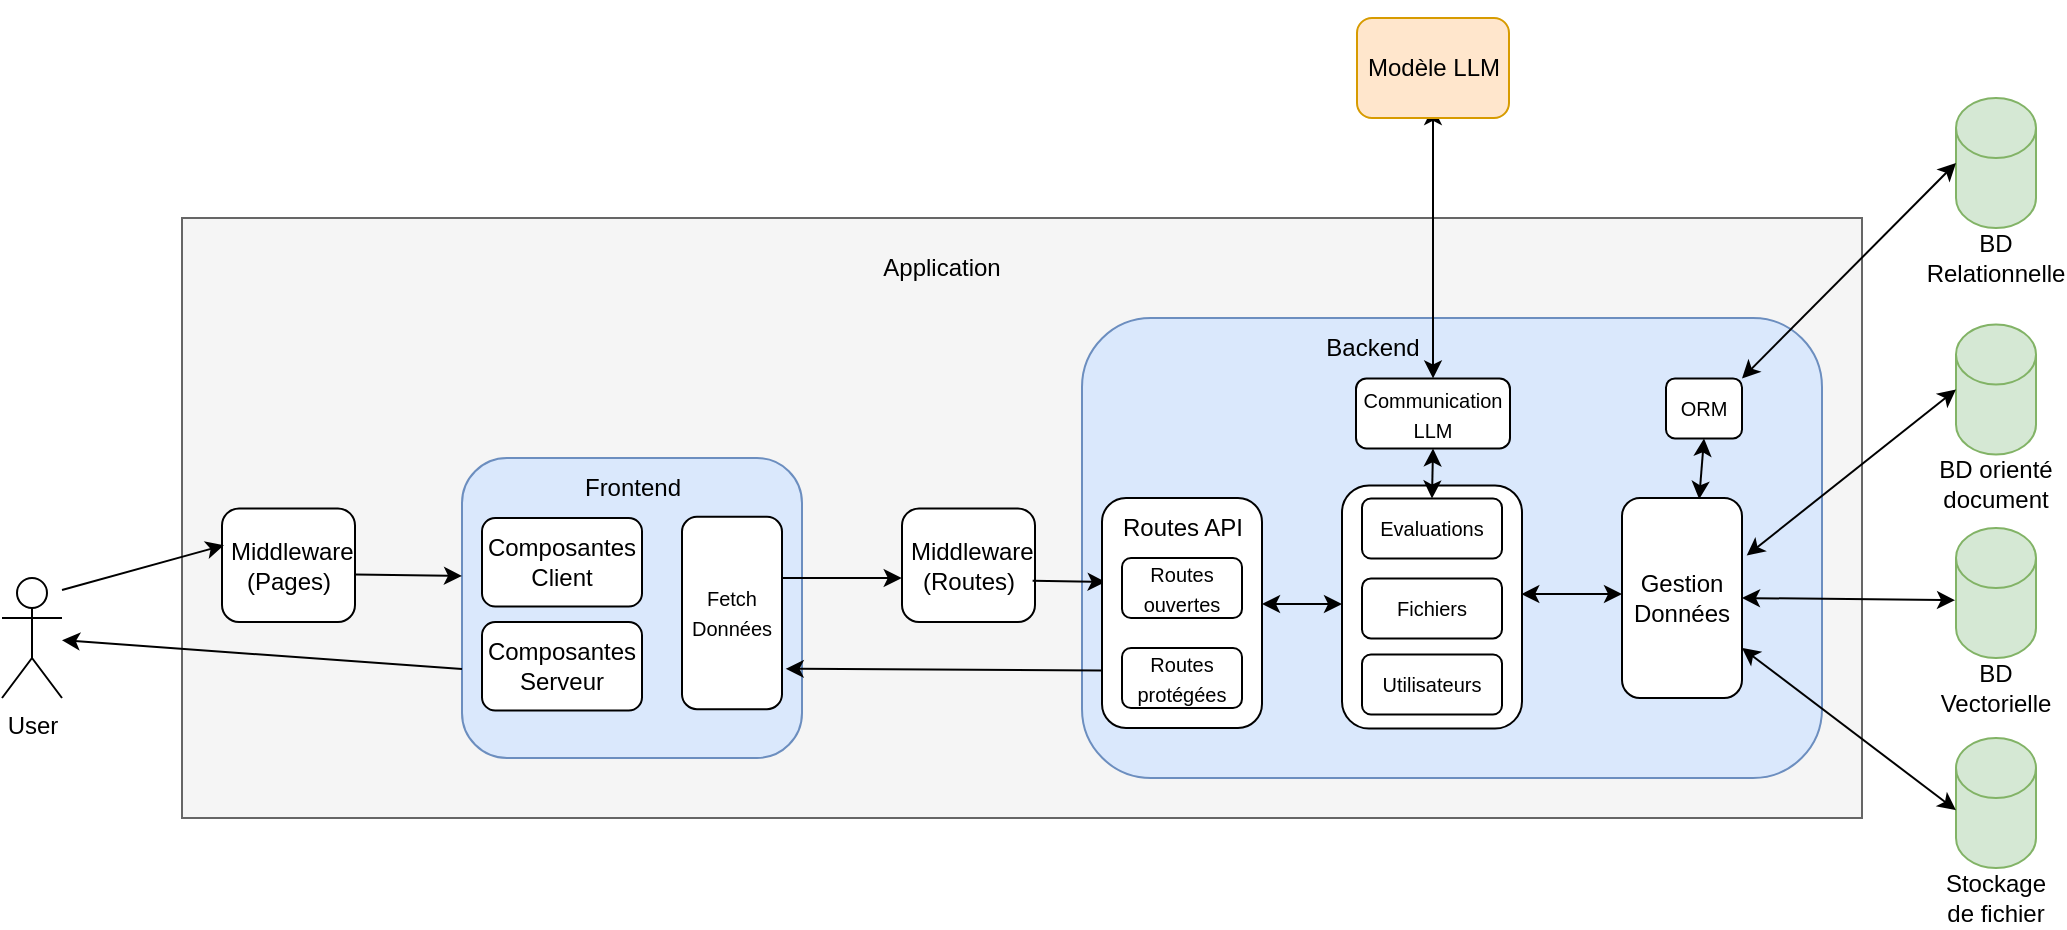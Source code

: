 <mxfile version="27.0.6">
  <diagram name="Page-1" id="ti7PYnRC7p32TIRqONsh">
    <mxGraphModel dx="1183" dy="819" grid="1" gridSize="10" guides="1" tooltips="1" connect="1" arrows="1" fold="1" page="1" pageScale="1" pageWidth="827" pageHeight="1169" math="0" shadow="0">
      <root>
        <mxCell id="0" />
        <mxCell id="1" parent="0" />
        <mxCell id="XuUgXNHsram6Ow0oYu2R-1" value="" style="rounded=0;whiteSpace=wrap;html=1;fillColor=#f5f5f5;fontColor=#333333;strokeColor=#666666;" parent="1" vertex="1">
          <mxGeometry x="90" y="360" width="840" height="300" as="geometry" />
        </mxCell>
        <mxCell id="XuUgXNHsram6Ow0oYu2R-2" value="" style="rounded=1;whiteSpace=wrap;html=1;fillColor=#dae8fc;strokeColor=#6c8ebf;" parent="1" vertex="1">
          <mxGeometry x="230" y="480" width="170" height="150" as="geometry" />
        </mxCell>
        <mxCell id="XuUgXNHsram6Ow0oYu2R-3" value="" style="rounded=1;whiteSpace=wrap;html=1;fillColor=#dae8fc;strokeColor=#6c8ebf;" parent="1" vertex="1">
          <mxGeometry x="540" y="410" width="370" height="230" as="geometry" />
        </mxCell>
        <mxCell id="XuUgXNHsram6Ow0oYu2R-5" value="User" style="shape=umlActor;verticalLabelPosition=bottom;verticalAlign=top;html=1;outlineConnect=0;" parent="1" vertex="1">
          <mxGeometry y="540" width="30" height="60" as="geometry" />
        </mxCell>
        <mxCell id="XuUgXNHsram6Ow0oYu2R-28" value="" style="endArrow=classic;startArrow=classic;html=1;rounded=0;exitX=0.5;exitY=0;exitDx=0;exitDy=0;entryX=0.5;entryY=0.889;entryDx=0;entryDy=0;entryPerimeter=0;" parent="1" edge="1" source="XuUgXNHsram6Ow0oYu2R-11">
          <mxGeometry width="50" height="50" relative="1" as="geometry">
            <mxPoint x="470" y="370" as="sourcePoint" />
            <mxPoint x="715" y="270.01" as="targetPoint" />
          </mxGeometry>
        </mxCell>
        <mxCell id="XuUgXNHsram6Ow0oYu2R-30" value="Application" style="text;html=1;align=center;verticalAlign=middle;whiteSpace=wrap;rounded=0;" parent="1" vertex="1">
          <mxGeometry x="440" y="370" width="60" height="30" as="geometry" />
        </mxCell>
        <mxCell id="Re2d467PKp6x-zbexQbz-20" value="" style="rounded=1;whiteSpace=wrap;html=1;fontSize=10;" vertex="1" parent="1">
          <mxGeometry x="670" y="493.7" width="90" height="121.55" as="geometry" />
        </mxCell>
        <mxCell id="Re2d467PKp6x-zbexQbz-5" value="Backend" style="text;html=1;align=center;verticalAlign=middle;resizable=0;points=[];autosize=1;strokeColor=none;fillColor=none;" vertex="1" parent="1">
          <mxGeometry x="650" y="410.19" width="70" height="30" as="geometry" />
        </mxCell>
        <mxCell id="Re2d467PKp6x-zbexQbz-39" value="Evaluations" style="rounded=1;whiteSpace=wrap;html=1;fontSize=10;" vertex="1" parent="1">
          <mxGeometry x="680" y="500.25" width="70" height="30" as="geometry" />
        </mxCell>
        <mxCell id="Re2d467PKp6x-zbexQbz-18" value="ORM" style="rounded=1;whiteSpace=wrap;html=1;fontSize=10;" vertex="1" parent="1">
          <mxGeometry x="832" y="440.19" width="38" height="30" as="geometry" />
        </mxCell>
        <mxCell id="Re2d467PKp6x-zbexQbz-21" value="Fichiers" style="rounded=1;whiteSpace=wrap;html=1;fontSize=10;" vertex="1" parent="1">
          <mxGeometry x="680" y="540.19" width="70" height="30" as="geometry" />
        </mxCell>
        <mxCell id="Re2d467PKp6x-zbexQbz-22" value="Utilisateurs" style="rounded=1;whiteSpace=wrap;html=1;fontSize=10;" vertex="1" parent="1">
          <mxGeometry x="680" y="578.25" width="70" height="30" as="geometry" />
        </mxCell>
        <mxCell id="Re2d467PKp6x-zbexQbz-24" value="&lt;font style=&quot;font-size: 10px;&quot;&gt;Communication LLM&lt;/font&gt;" style="rounded=1;whiteSpace=wrap;html=1;" vertex="1" parent="1">
          <mxGeometry x="677" y="440.19" width="77" height="35" as="geometry" />
        </mxCell>
        <mxCell id="Re2d467PKp6x-zbexQbz-26" value="Frontend" style="text;html=1;align=center;verticalAlign=middle;resizable=0;points=[];autosize=1;strokeColor=none;fillColor=none;" vertex="1" parent="1">
          <mxGeometry x="280" y="480" width="70" height="30" as="geometry" />
        </mxCell>
        <mxCell id="Re2d467PKp6x-zbexQbz-28" value="Composantes Client" style="rounded=1;whiteSpace=wrap;html=1;" vertex="1" parent="1">
          <mxGeometry x="240" y="510" width="80" height="44.25" as="geometry" />
        </mxCell>
        <mxCell id="Re2d467PKp6x-zbexQbz-30" value="Composantes Serveur" style="rounded=1;whiteSpace=wrap;html=1;" vertex="1" parent="1">
          <mxGeometry x="240" y="562" width="80" height="44.25" as="geometry" />
        </mxCell>
        <mxCell id="Re2d467PKp6x-zbexQbz-25" value="&amp;nbsp;Middleware (Routes)" style="rounded=1;whiteSpace=wrap;html=1;" vertex="1" parent="1">
          <mxGeometry x="450" y="505.19" width="66.5" height="56.81" as="geometry" />
        </mxCell>
        <mxCell id="Re2d467PKp6x-zbexQbz-43" value="" style="endArrow=classic;startArrow=classic;html=1;rounded=0;entryX=0.5;entryY=1;entryDx=0;entryDy=0;exitX=0.5;exitY=0;exitDx=0;exitDy=0;" edge="1" parent="1" source="Re2d467PKp6x-zbexQbz-39" target="Re2d467PKp6x-zbexQbz-24">
          <mxGeometry width="50" height="50" relative="1" as="geometry">
            <mxPoint x="491" y="566" as="sourcePoint" />
            <mxPoint x="558" y="565" as="targetPoint" />
          </mxGeometry>
        </mxCell>
        <mxCell id="Re2d467PKp6x-zbexQbz-50" value="&lt;font style=&quot;font-size: 10px;&quot;&gt;Fetch&lt;/font&gt;&lt;div&gt;&lt;font style=&quot;font-size: 10px;&quot;&gt;Données&lt;/font&gt;&lt;/div&gt;" style="rounded=1;whiteSpace=wrap;html=1;" vertex="1" parent="1">
          <mxGeometry x="340" y="509.41" width="50" height="96.17" as="geometry" />
        </mxCell>
        <mxCell id="Re2d467PKp6x-zbexQbz-52" value="" style="endArrow=classic;startArrow=classic;html=1;rounded=0;exitX=1;exitY=0.5;exitDx=0;exitDy=0;" edge="1" parent="1">
          <mxGeometry width="50" height="50" relative="1" as="geometry">
            <mxPoint x="630" y="552.97" as="sourcePoint" />
            <mxPoint x="670" y="553" as="targetPoint" />
          </mxGeometry>
        </mxCell>
        <mxCell id="XuUgXNHsram6Ow0oYu2R-23" value="" style="group" parent="1" vertex="1" connectable="0">
          <mxGeometry x="967" y="300" width="60" height="95" as="geometry" />
        </mxCell>
        <mxCell id="XuUgXNHsram6Ow0oYu2R-10" value="" style="shape=cylinder3;whiteSpace=wrap;html=1;boundedLbl=1;backgroundOutline=1;size=15;fillColor=#d5e8d4;strokeColor=#82b366;" parent="XuUgXNHsram6Ow0oYu2R-23" vertex="1">
          <mxGeometry x="10" width="40" height="65" as="geometry" />
        </mxCell>
        <mxCell id="XuUgXNHsram6Ow0oYu2R-17" value="BD Relationnelle" style="text;html=1;align=center;verticalAlign=middle;whiteSpace=wrap;rounded=0;" parent="XuUgXNHsram6Ow0oYu2R-23" vertex="1">
          <mxGeometry y="65" width="60" height="30" as="geometry" />
        </mxCell>
        <mxCell id="Re2d467PKp6x-zbexQbz-58" value="" style="endArrow=classic;startArrow=classic;html=1;rounded=0;exitX=1;exitY=0;exitDx=0;exitDy=0;entryX=0;entryY=0.5;entryDx=0;entryDy=0;entryPerimeter=0;" edge="1" parent="1" source="Re2d467PKp6x-zbexQbz-18" target="XuUgXNHsram6Ow0oYu2R-10">
          <mxGeometry width="50" height="50" relative="1" as="geometry">
            <mxPoint x="770" y="524.75" as="sourcePoint" />
            <mxPoint x="799" y="525" as="targetPoint" />
          </mxGeometry>
        </mxCell>
        <mxCell id="XuUgXNHsram6Ow0oYu2R-22" value="" style="group" parent="1" vertex="1" connectable="0">
          <mxGeometry x="967" y="413.25" width="60" height="95" as="geometry" />
        </mxCell>
        <mxCell id="XuUgXNHsram6Ow0oYu2R-7" value="" style="shape=cylinder3;whiteSpace=wrap;html=1;boundedLbl=1;backgroundOutline=1;size=15;fillColor=#d5e8d4;strokeColor=#82b366;" parent="XuUgXNHsram6Ow0oYu2R-22" vertex="1">
          <mxGeometry x="10" width="40" height="65" as="geometry" />
        </mxCell>
        <mxCell id="XuUgXNHsram6Ow0oYu2R-16" value="BD orienté document" style="text;html=1;align=center;verticalAlign=middle;whiteSpace=wrap;rounded=0;" parent="XuUgXNHsram6Ow0oYu2R-22" vertex="1">
          <mxGeometry y="65" width="60" height="30" as="geometry" />
        </mxCell>
        <mxCell id="pFP84A9N2W0L47sIT_ic-3" value="" style="group" parent="1" vertex="1" connectable="0">
          <mxGeometry x="967" y="515" width="60" height="95" as="geometry" />
        </mxCell>
        <mxCell id="pFP84A9N2W0L47sIT_ic-4" value="" style="shape=cylinder3;whiteSpace=wrap;html=1;boundedLbl=1;backgroundOutline=1;size=15;fillColor=#d5e8d4;strokeColor=#82b366;" parent="pFP84A9N2W0L47sIT_ic-3" vertex="1">
          <mxGeometry x="10" width="40" height="65" as="geometry" />
        </mxCell>
        <mxCell id="pFP84A9N2W0L47sIT_ic-5" value="BD Vectorielle" style="text;html=1;align=center;verticalAlign=middle;whiteSpace=wrap;rounded=0;" parent="pFP84A9N2W0L47sIT_ic-3" vertex="1">
          <mxGeometry y="65" width="60" height="30" as="geometry" />
        </mxCell>
        <mxCell id="XuUgXNHsram6Ow0oYu2R-24" value="" style="group" parent="1" vertex="1" connectable="0">
          <mxGeometry x="967" y="620" width="60" height="95" as="geometry" />
        </mxCell>
        <mxCell id="XuUgXNHsram6Ow0oYu2R-6" value="" style="shape=cylinder3;whiteSpace=wrap;html=1;boundedLbl=1;backgroundOutline=1;size=15;fillColor=#d5e8d4;strokeColor=#82b366;container=1;" parent="XuUgXNHsram6Ow0oYu2R-24" vertex="1">
          <mxGeometry x="10" width="40" height="65" as="geometry" />
        </mxCell>
        <mxCell id="XuUgXNHsram6Ow0oYu2R-18" value="Stockage de fichier" style="text;html=1;align=center;verticalAlign=middle;whiteSpace=wrap;rounded=0;" parent="XuUgXNHsram6Ow0oYu2R-24" vertex="1">
          <mxGeometry y="65" width="60" height="30" as="geometry" />
        </mxCell>
        <mxCell id="Re2d467PKp6x-zbexQbz-64" value="" style="endArrow=classic;startArrow=classic;html=1;rounded=0;exitX=0.996;exitY=0.447;exitDx=0;exitDy=0;exitPerimeter=0;" edge="1" parent="1" source="Re2d467PKp6x-zbexQbz-20">
          <mxGeometry width="50" height="50" relative="1" as="geometry">
            <mxPoint x="760" y="525" as="sourcePoint" />
            <mxPoint x="810" y="548" as="targetPoint" />
          </mxGeometry>
        </mxCell>
        <mxCell id="Re2d467PKp6x-zbexQbz-66" value="" style="endArrow=classic;startArrow=classic;html=1;rounded=0;exitX=0.5;exitY=0;exitDx=0;exitDy=0;entryX=0.5;entryY=0.889;entryDx=0;entryDy=0;entryPerimeter=0;" edge="1" parent="1" source="Re2d467PKp6x-zbexQbz-24" target="XuUgXNHsram6Ow0oYu2R-11">
          <mxGeometry width="50" height="50" relative="1" as="geometry">
            <mxPoint x="716" y="445" as="sourcePoint" />
            <mxPoint x="715" y="270.01" as="targetPoint" />
          </mxGeometry>
        </mxCell>
        <mxCell id="XuUgXNHsram6Ow0oYu2R-11" value="Modèle LLM" style="rounded=1;whiteSpace=wrap;html=1;fillColor=#ffe6cc;strokeColor=#d79b00;" parent="1" vertex="1">
          <mxGeometry x="677.5" y="260" width="76" height="50" as="geometry" />
        </mxCell>
        <mxCell id="Re2d467PKp6x-zbexQbz-71" value="" style="endArrow=classic;startArrow=classic;html=1;rounded=0;entryX=0;entryY=0.46;entryDx=0;entryDy=0;exitX=0.982;exitY=0.407;exitDx=0;exitDy=0;exitPerimeter=0;entryPerimeter=0;" edge="1" parent="1" target="Re2d467PKp6x-zbexQbz-67">
          <mxGeometry width="50" height="50" relative="1" as="geometry">
            <mxPoint x="166.5" y="550.94" as="sourcePoint" />
            <mxPoint x="230" y="549" as="targetPoint" />
          </mxGeometry>
        </mxCell>
        <mxCell id="Re2d467PKp6x-zbexQbz-67" value="&amp;nbsp;Middleware (Pages)" style="rounded=1;whiteSpace=wrap;html=1;" vertex="1" parent="1">
          <mxGeometry x="110" y="505.19" width="66.5" height="56.81" as="geometry" />
        </mxCell>
        <mxCell id="Re2d467PKp6x-zbexQbz-72" value="" style="endArrow=classic;html=1;rounded=0;entryX=-0.002;entryY=0.613;entryDx=0;entryDy=0;entryPerimeter=0;" edge="1" parent="1" target="Re2d467PKp6x-zbexQbz-25">
          <mxGeometry width="50" height="50" relative="1" as="geometry">
            <mxPoint x="390" y="540" as="sourcePoint" />
            <mxPoint x="440" y="490" as="targetPoint" />
          </mxGeometry>
        </mxCell>
        <mxCell id="Re2d467PKp6x-zbexQbz-73" value="" style="endArrow=classic;html=1;rounded=0;entryX=0.023;entryY=0.365;entryDx=0;entryDy=0;entryPerimeter=0;exitX=0.982;exitY=0.638;exitDx=0;exitDy=0;exitPerimeter=0;" edge="1" parent="1" source="Re2d467PKp6x-zbexQbz-25" target="Re2d467PKp6x-zbexQbz-4">
          <mxGeometry width="50" height="50" relative="1" as="geometry">
            <mxPoint x="400" y="550" as="sourcePoint" />
            <mxPoint x="460" y="550" as="targetPoint" />
          </mxGeometry>
        </mxCell>
        <mxCell id="Re2d467PKp6x-zbexQbz-74" value="" style="endArrow=classic;html=1;rounded=0;entryX=1.037;entryY=0.79;entryDx=0;entryDy=0;entryPerimeter=0;exitX=0;exitY=0.75;exitDx=0;exitDy=0;" edge="1" parent="1" source="Re2d467PKp6x-zbexQbz-4" target="Re2d467PKp6x-zbexQbz-50">
          <mxGeometry width="50" height="50" relative="1" as="geometry">
            <mxPoint x="400" y="550" as="sourcePoint" />
            <mxPoint x="460" y="550" as="targetPoint" />
          </mxGeometry>
        </mxCell>
        <mxCell id="Re2d467PKp6x-zbexQbz-77" value="" style="endArrow=classic;html=1;rounded=0;entryX=0.015;entryY=0.324;entryDx=0;entryDy=0;entryPerimeter=0;" edge="1" parent="1" target="Re2d467PKp6x-zbexQbz-67">
          <mxGeometry width="50" height="50" relative="1" as="geometry">
            <mxPoint x="30" y="546" as="sourcePoint" />
            <mxPoint x="90" y="540.19" as="targetPoint" />
          </mxGeometry>
        </mxCell>
        <mxCell id="Re2d467PKp6x-zbexQbz-78" value="" style="endArrow=classic;html=1;rounded=0;" edge="1" parent="1">
          <mxGeometry width="50" height="50" relative="1" as="geometry">
            <mxPoint x="176.5" y="538.19" as="sourcePoint" />
            <mxPoint x="230" y="539" as="targetPoint" />
          </mxGeometry>
        </mxCell>
        <mxCell id="Re2d467PKp6x-zbexQbz-79" value="" style="endArrow=classic;html=1;rounded=0;exitX=0;exitY=0.75;exitDx=0;exitDy=0;" edge="1" parent="1" target="XuUgXNHsram6Ow0oYu2R-5">
          <mxGeometry width="50" height="50" relative="1" as="geometry">
            <mxPoint x="230" y="585.5" as="sourcePoint" />
            <mxPoint x="40" y="580" as="targetPoint" />
          </mxGeometry>
        </mxCell>
        <mxCell id="Re2d467PKp6x-zbexQbz-87" value="Gestion Données" style="rounded=1;whiteSpace=wrap;html=1;" vertex="1" parent="1">
          <mxGeometry x="810" y="500" width="60" height="100" as="geometry" />
        </mxCell>
        <mxCell id="Re2d467PKp6x-zbexQbz-88" value="" style="endArrow=classic;startArrow=classic;html=1;rounded=0;exitX=0.643;exitY=0.006;exitDx=0;exitDy=0;entryX=0.5;entryY=1;entryDx=0;entryDy=0;exitPerimeter=0;" edge="1" parent="1" source="Re2d467PKp6x-zbexQbz-87" target="Re2d467PKp6x-zbexQbz-18">
          <mxGeometry width="50" height="50" relative="1" as="geometry">
            <mxPoint x="880" y="450" as="sourcePoint" />
            <mxPoint x="1030" y="343" as="targetPoint" />
          </mxGeometry>
        </mxCell>
        <mxCell id="Re2d467PKp6x-zbexQbz-89" value="" style="endArrow=classic;startArrow=classic;html=1;rounded=0;exitX=1.039;exitY=0.288;exitDx=0;exitDy=0;entryX=0;entryY=0.5;entryDx=0;entryDy=0;exitPerimeter=0;entryPerimeter=0;" edge="1" parent="1" source="Re2d467PKp6x-zbexQbz-87" target="XuUgXNHsram6Ow0oYu2R-7">
          <mxGeometry width="50" height="50" relative="1" as="geometry">
            <mxPoint x="890" y="515" as="sourcePoint" />
            <mxPoint x="892" y="484" as="targetPoint" />
          </mxGeometry>
        </mxCell>
        <mxCell id="Re2d467PKp6x-zbexQbz-90" value="" style="endArrow=classic;startArrow=classic;html=1;rounded=0;exitX=1;exitY=0.5;exitDx=0;exitDy=0;entryX=-0.012;entryY=0.555;entryDx=0;entryDy=0;entryPerimeter=0;" edge="1" parent="1" source="Re2d467PKp6x-zbexQbz-87" target="pFP84A9N2W0L47sIT_ic-4">
          <mxGeometry width="50" height="50" relative="1" as="geometry">
            <mxPoint x="876" y="544" as="sourcePoint" />
            <mxPoint x="1030" y="456" as="targetPoint" />
          </mxGeometry>
        </mxCell>
        <mxCell id="Re2d467PKp6x-zbexQbz-91" value="" style="endArrow=classic;startArrow=classic;html=1;rounded=0;exitX=1;exitY=0.75;exitDx=0;exitDy=0;entryX=0;entryY=0.555;entryDx=0;entryDy=0;entryPerimeter=0;" edge="1" parent="1" source="Re2d467PKp6x-zbexQbz-87" target="XuUgXNHsram6Ow0oYu2R-6">
          <mxGeometry width="50" height="50" relative="1" as="geometry">
            <mxPoint x="880" y="560" as="sourcePoint" />
            <mxPoint x="1030" y="561" as="targetPoint" />
          </mxGeometry>
        </mxCell>
        <mxCell id="Re2d467PKp6x-zbexQbz-4" value="" style="rounded=1;whiteSpace=wrap;html=1;" vertex="1" parent="1">
          <mxGeometry x="550" y="500" width="80" height="115" as="geometry" />
        </mxCell>
        <mxCell id="Re2d467PKp6x-zbexQbz-9" value="&lt;font style=&quot;font-size: 10px;&quot;&gt;Routes ouvertes&lt;/font&gt;" style="rounded=1;whiteSpace=wrap;html=1;" vertex="1" parent="1">
          <mxGeometry x="560" y="530" width="60" height="30" as="geometry" />
        </mxCell>
        <mxCell id="Re2d467PKp6x-zbexQbz-10" value="Routes API" style="text;html=1;align=center;verticalAlign=middle;resizable=0;points=[];autosize=1;strokeColor=none;fillColor=none;" vertex="1" parent="1">
          <mxGeometry x="550" y="500" width="80" height="30" as="geometry" />
        </mxCell>
        <mxCell id="Re2d467PKp6x-zbexQbz-11" value="&lt;font style=&quot;font-size: 10px;&quot;&gt;Routes protégées&lt;/font&gt;" style="rounded=1;whiteSpace=wrap;html=1;" vertex="1" parent="1">
          <mxGeometry x="560" y="575" width="60" height="30" as="geometry" />
        </mxCell>
      </root>
    </mxGraphModel>
  </diagram>
</mxfile>
